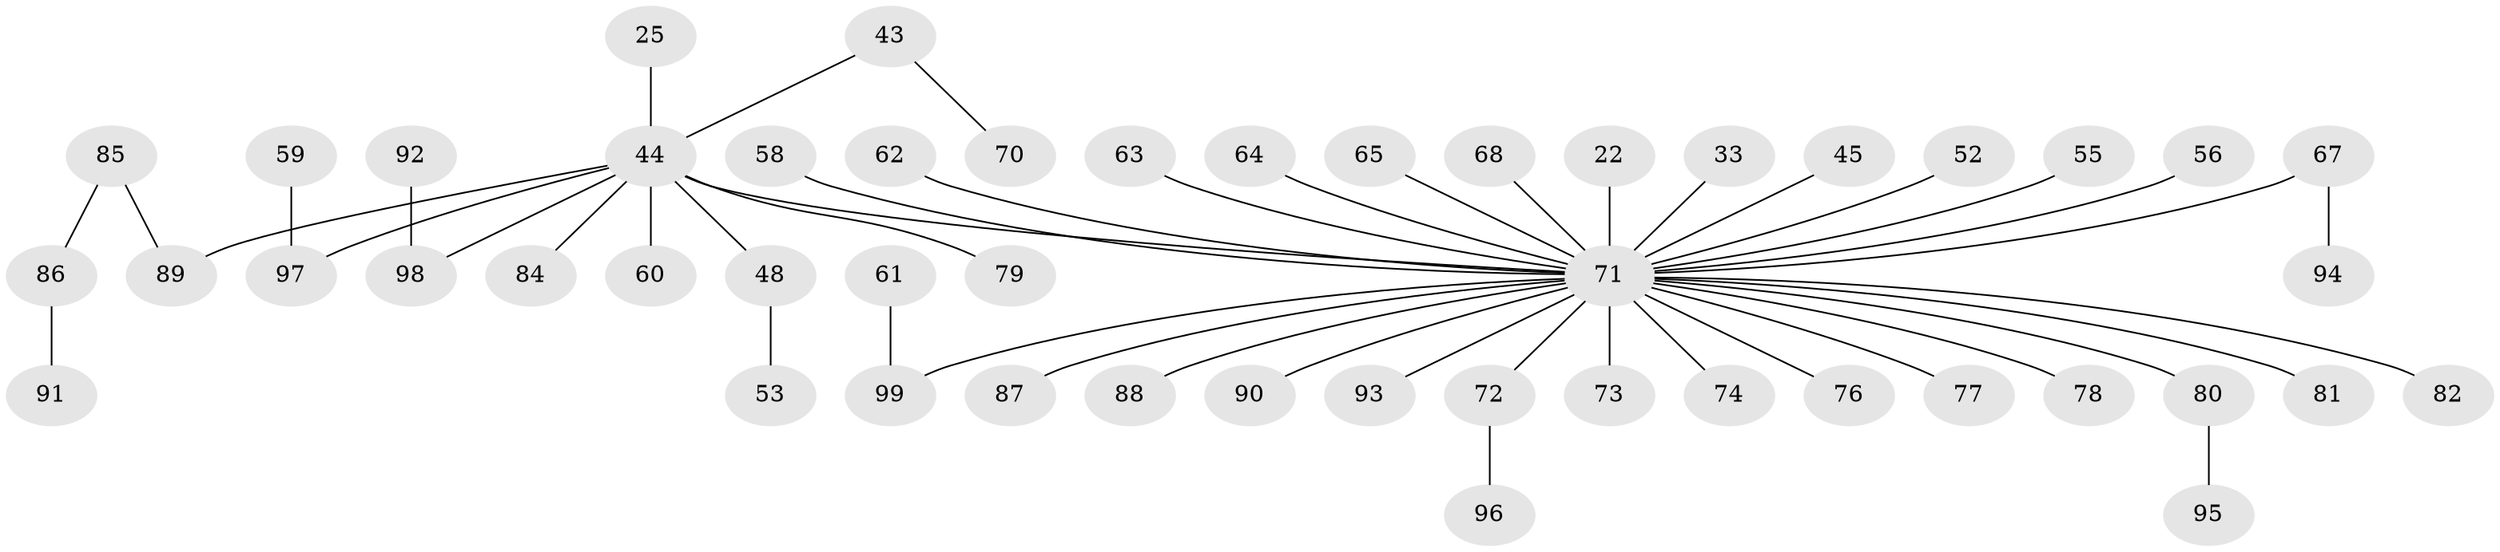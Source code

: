 // original degree distribution, {4: 0.050505050505050504, 8: 0.010101010101010102, 3: 0.15151515151515152, 9: 0.010101010101010102, 1: 0.48484848484848486, 6: 0.020202020202020204, 2: 0.2727272727272727}
// Generated by graph-tools (version 1.1) at 2025/53/03/09/25 04:53:16]
// undirected, 49 vertices, 48 edges
graph export_dot {
graph [start="1"]
  node [color=gray90,style=filled];
  22;
  25;
  33;
  43;
  44 [super="+9+19+14+16+20+37"];
  45;
  48;
  52;
  53;
  55;
  56;
  58;
  59;
  60;
  61;
  62;
  63;
  64;
  65;
  67 [super="+50"];
  68;
  70;
  71 [super="+24+49+35+18+34+21+47+54"];
  72;
  73;
  74;
  76;
  77;
  78;
  79;
  80 [super="+41+57+66"];
  81;
  82;
  84;
  85;
  86;
  87;
  88;
  89 [super="+75"];
  90;
  91;
  92;
  93;
  94;
  95;
  96;
  97 [super="+42"];
  98 [super="+83"];
  99 [super="+51"];
  22 -- 71;
  25 -- 44;
  33 -- 71;
  43 -- 70;
  43 -- 44;
  44 -- 48;
  44 -- 84;
  44 -- 60;
  44 -- 79;
  44 -- 97;
  44 -- 71;
  44 -- 89;
  44 -- 98;
  45 -- 71;
  48 -- 53;
  52 -- 71;
  55 -- 71;
  56 -- 71;
  58 -- 71;
  59 -- 97;
  61 -- 99;
  62 -- 71;
  63 -- 71;
  64 -- 71;
  65 -- 71;
  67 -- 94;
  67 -- 71;
  68 -- 71;
  71 -- 72;
  71 -- 78;
  71 -- 74;
  71 -- 76;
  71 -- 77;
  71 -- 80;
  71 -- 81;
  71 -- 82;
  71 -- 87;
  71 -- 88;
  71 -- 90;
  71 -- 93;
  71 -- 99;
  71 -- 73;
  72 -- 96;
  80 -- 95;
  85 -- 86;
  85 -- 89;
  86 -- 91;
  92 -- 98;
}
